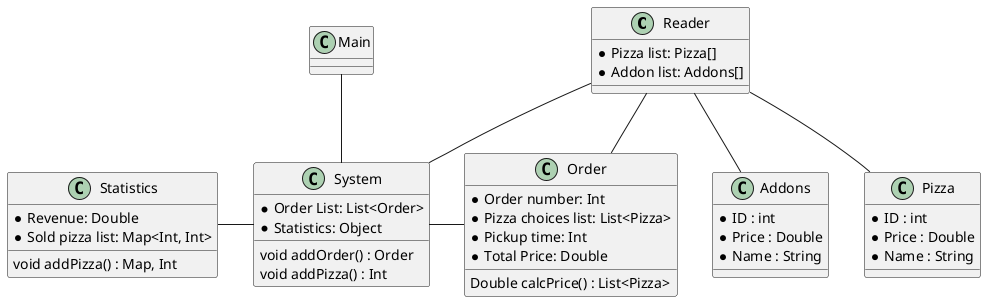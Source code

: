 @startuml

Class Reader{
    *Pizza list: Pizza[]
    * Addon list: Addons[]

}

Class Main {
}

Class Addons{
    *ID : int
    *Price : Double
    *Name : String
}

Class Pizza{
    *ID : int
    *Price : Double
    *Name : String
}

Class Order{
    *Order number: Int
    *Pizza choices list: List<Pizza>
    *Pickup time: Int
    *Total Price: Double
    Double calcPrice() : List<Pizza>
}

Class System{
    * Order List: List<Order>
    * Statistics: Object
    void addOrder() : Order
    void addPizza() : Int
}
Class Statistics{
    * Revenue: Double
    * Sold pizza list: Map<Int, Int>
    void addPizza() : Map, Int
}

Reader -- Order
Reader -- System
Order -left- System
System -left- Statistics
Main -- System
Reader -- Pizza
Reader -- Addons

@enduml